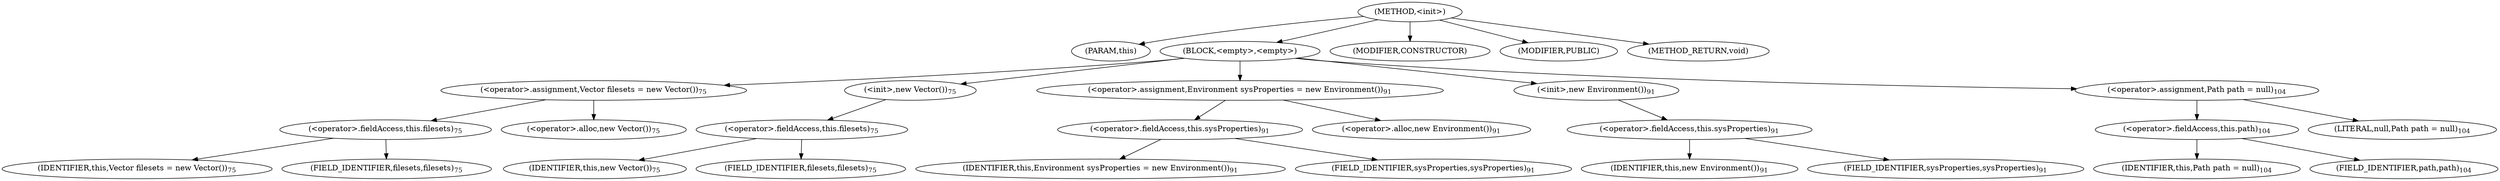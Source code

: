 digraph "&lt;init&gt;" {  
"603" [label = <(METHOD,&lt;init&gt;)> ]
"604" [label = <(PARAM,this)> ]
"605" [label = <(BLOCK,&lt;empty&gt;,&lt;empty&gt;)> ]
"606" [label = <(&lt;operator&gt;.assignment,Vector filesets = new Vector())<SUB>75</SUB>> ]
"607" [label = <(&lt;operator&gt;.fieldAccess,this.filesets)<SUB>75</SUB>> ]
"608" [label = <(IDENTIFIER,this,Vector filesets = new Vector())<SUB>75</SUB>> ]
"609" [label = <(FIELD_IDENTIFIER,filesets,filesets)<SUB>75</SUB>> ]
"610" [label = <(&lt;operator&gt;.alloc,new Vector())<SUB>75</SUB>> ]
"611" [label = <(&lt;init&gt;,new Vector())<SUB>75</SUB>> ]
"612" [label = <(&lt;operator&gt;.fieldAccess,this.filesets)<SUB>75</SUB>> ]
"613" [label = <(IDENTIFIER,this,new Vector())<SUB>75</SUB>> ]
"614" [label = <(FIELD_IDENTIFIER,filesets,filesets)<SUB>75</SUB>> ]
"615" [label = <(&lt;operator&gt;.assignment,Environment sysProperties = new Environment())<SUB>91</SUB>> ]
"616" [label = <(&lt;operator&gt;.fieldAccess,this.sysProperties)<SUB>91</SUB>> ]
"617" [label = <(IDENTIFIER,this,Environment sysProperties = new Environment())<SUB>91</SUB>> ]
"618" [label = <(FIELD_IDENTIFIER,sysProperties,sysProperties)<SUB>91</SUB>> ]
"619" [label = <(&lt;operator&gt;.alloc,new Environment())<SUB>91</SUB>> ]
"620" [label = <(&lt;init&gt;,new Environment())<SUB>91</SUB>> ]
"621" [label = <(&lt;operator&gt;.fieldAccess,this.sysProperties)<SUB>91</SUB>> ]
"622" [label = <(IDENTIFIER,this,new Environment())<SUB>91</SUB>> ]
"623" [label = <(FIELD_IDENTIFIER,sysProperties,sysProperties)<SUB>91</SUB>> ]
"624" [label = <(&lt;operator&gt;.assignment,Path path = null)<SUB>104</SUB>> ]
"625" [label = <(&lt;operator&gt;.fieldAccess,this.path)<SUB>104</SUB>> ]
"626" [label = <(IDENTIFIER,this,Path path = null)<SUB>104</SUB>> ]
"627" [label = <(FIELD_IDENTIFIER,path,path)<SUB>104</SUB>> ]
"628" [label = <(LITERAL,null,Path path = null)<SUB>104</SUB>> ]
"629" [label = <(MODIFIER,CONSTRUCTOR)> ]
"630" [label = <(MODIFIER,PUBLIC)> ]
"631" [label = <(METHOD_RETURN,void)> ]
  "603" -> "604" 
  "603" -> "605" 
  "603" -> "629" 
  "603" -> "630" 
  "603" -> "631" 
  "605" -> "606" 
  "605" -> "611" 
  "605" -> "615" 
  "605" -> "620" 
  "605" -> "624" 
  "606" -> "607" 
  "606" -> "610" 
  "607" -> "608" 
  "607" -> "609" 
  "611" -> "612" 
  "612" -> "613" 
  "612" -> "614" 
  "615" -> "616" 
  "615" -> "619" 
  "616" -> "617" 
  "616" -> "618" 
  "620" -> "621" 
  "621" -> "622" 
  "621" -> "623" 
  "624" -> "625" 
  "624" -> "628" 
  "625" -> "626" 
  "625" -> "627" 
}
